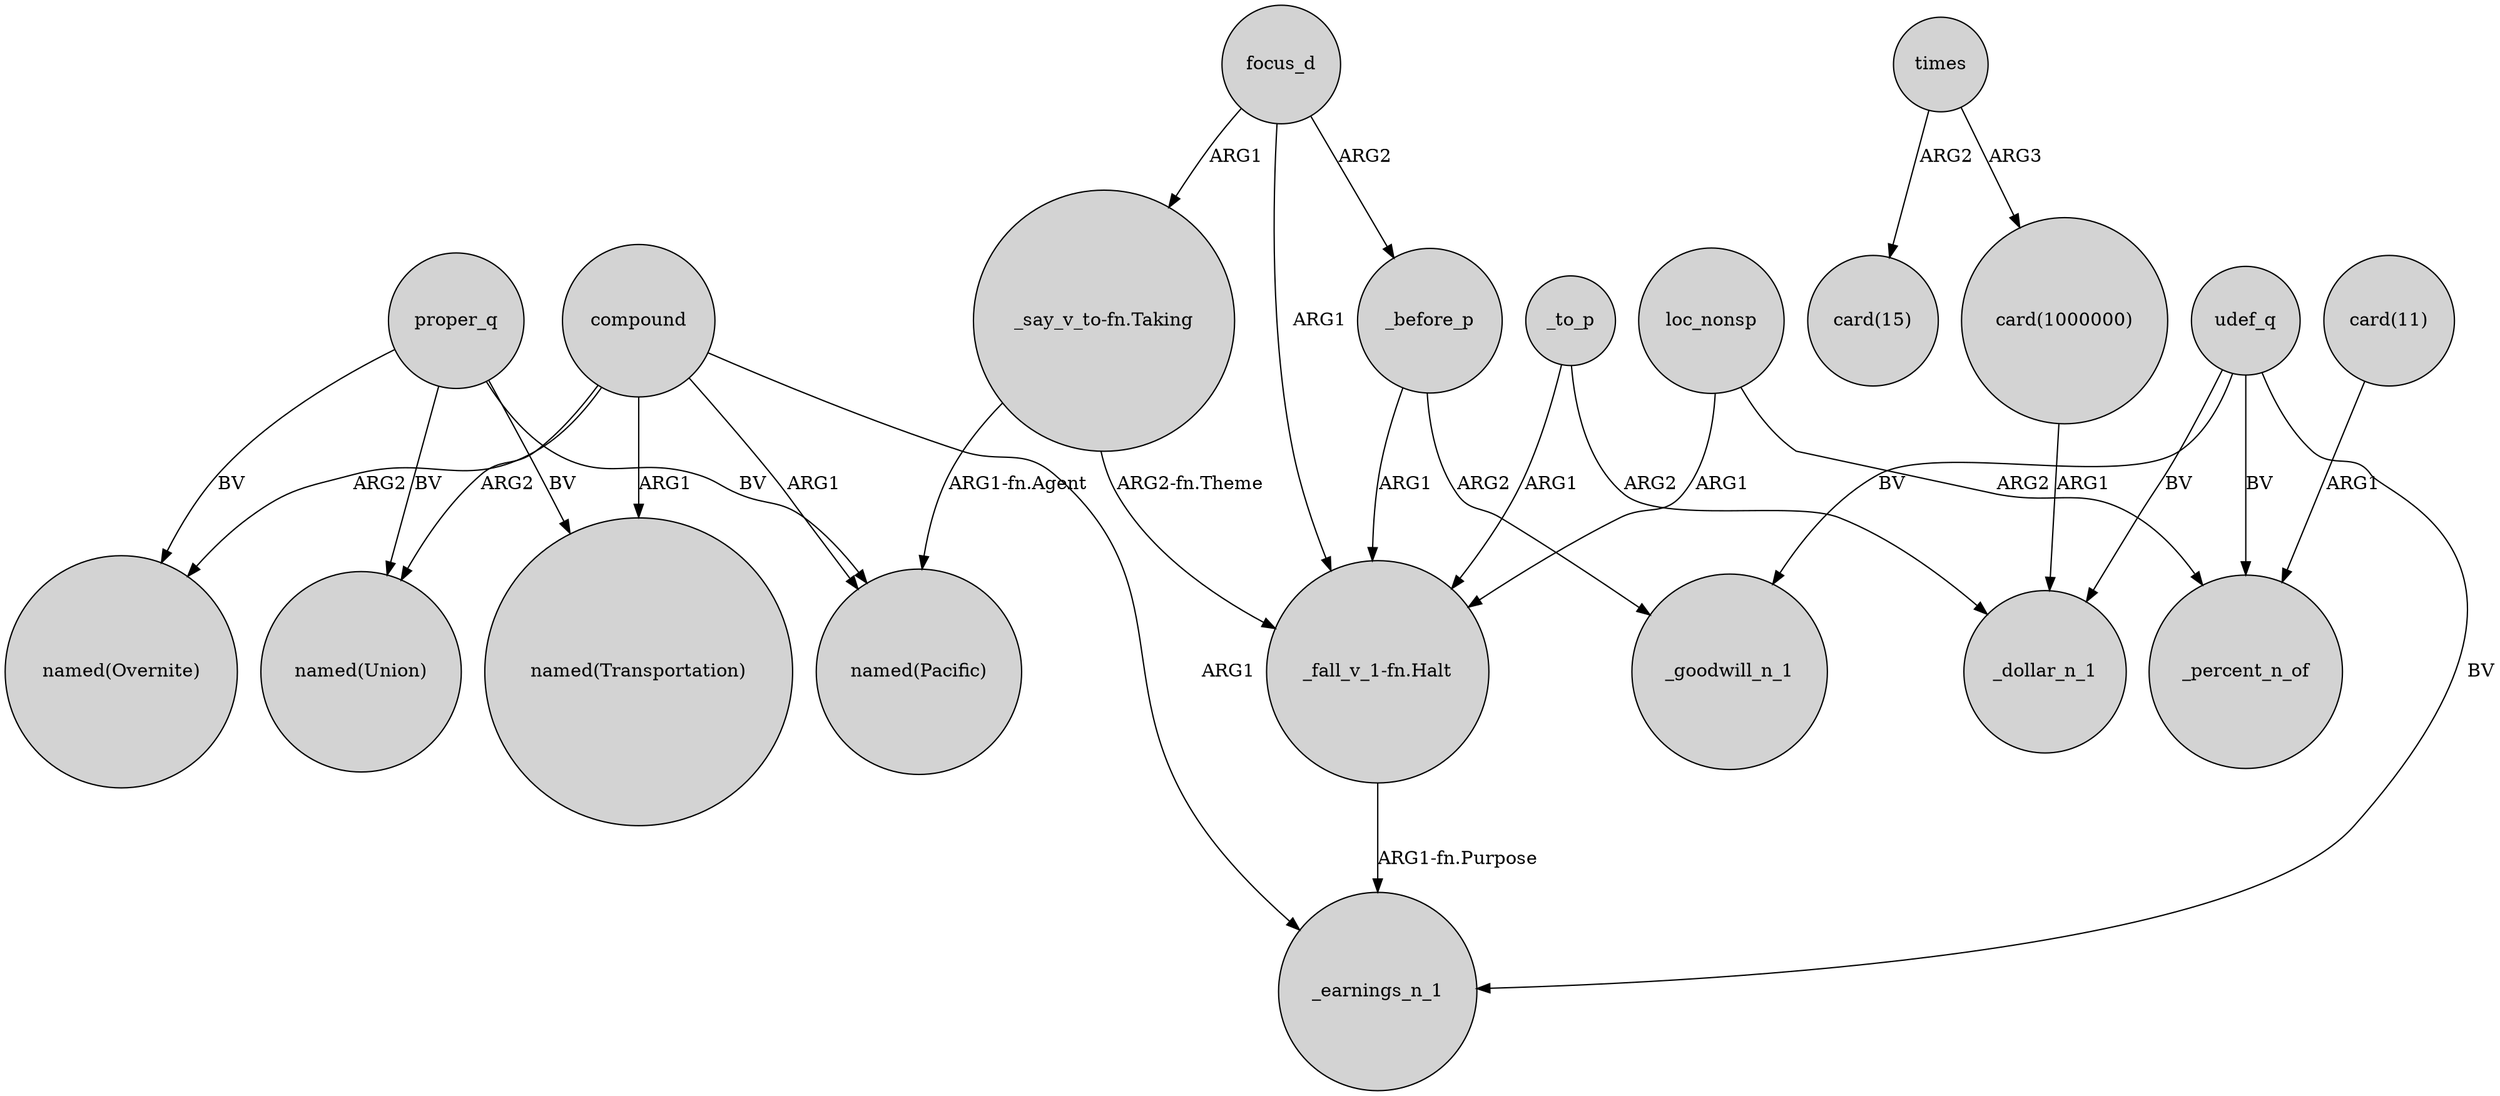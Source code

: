 digraph {
	node [shape=circle style=filled]
	compound -> "named(Transportation)" [label=ARG1]
	"_fall_v_1-fn.Halt" -> _earnings_n_1 [label="ARG1-fn.Purpose"]
	"_say_v_to-fn.Taking" -> "_fall_v_1-fn.Halt" [label="ARG2-fn.Theme"]
	focus_d -> "_say_v_to-fn.Taking" [label=ARG1]
	focus_d -> _before_p [label=ARG2]
	_before_p -> _goodwill_n_1 [label=ARG2]
	compound -> "named(Union)" [label=ARG2]
	focus_d -> "_fall_v_1-fn.Halt" [label=ARG1]
	times -> "card(1000000)" [label=ARG3]
	compound -> "named(Overnite)" [label=ARG2]
	_to_p -> _dollar_n_1 [label=ARG2]
	udef_q -> _goodwill_n_1 [label=BV]
	proper_q -> "named(Overnite)" [label=BV]
	compound -> "named(Pacific)" [label=ARG1]
	times -> "card(15)" [label=ARG2]
	loc_nonsp -> "_fall_v_1-fn.Halt" [label=ARG1]
	proper_q -> "named(Union)" [label=BV]
	udef_q -> _earnings_n_1 [label=BV]
	udef_q -> _percent_n_of [label=BV]
	_before_p -> "_fall_v_1-fn.Halt" [label=ARG1]
	proper_q -> "named(Transportation)" [label=BV]
	"_say_v_to-fn.Taking" -> "named(Pacific)" [label="ARG1-fn.Agent"]
	"card(11)" -> _percent_n_of [label=ARG1]
	udef_q -> _dollar_n_1 [label=BV]
	"card(1000000)" -> _dollar_n_1 [label=ARG1]
	proper_q -> "named(Pacific)" [label=BV]
	compound -> _earnings_n_1 [label=ARG1]
	_to_p -> "_fall_v_1-fn.Halt" [label=ARG1]
	loc_nonsp -> _percent_n_of [label=ARG2]
}

